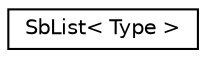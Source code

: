digraph "Graphical Class Hierarchy"
{
 // LATEX_PDF_SIZE
  edge [fontname="Helvetica",fontsize="10",labelfontname="Helvetica",labelfontsize="10"];
  node [fontname="Helvetica",fontsize="10",shape=record];
  rankdir="LR";
  Node0 [label="SbList\< Type \>",height=0.2,width=0.4,color="black", fillcolor="white", style="filled",URL="$classSbList.html",tooltip="The SbList class is a template container class for lists."];
}
